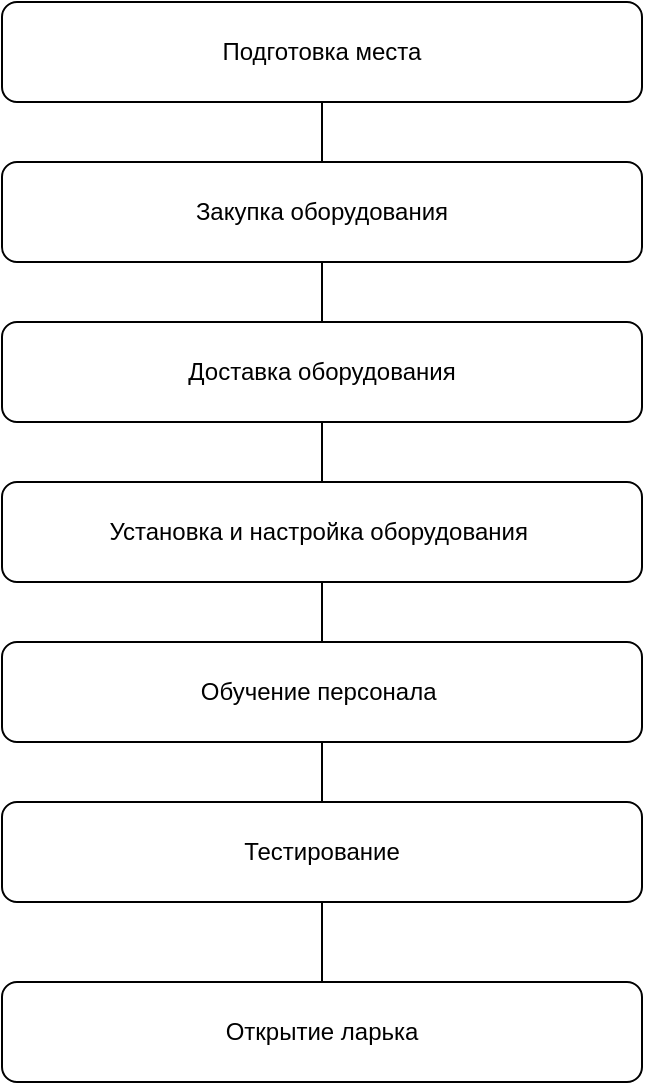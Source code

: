 <mxfile version="22.0.8" type="github">
  <diagram name="Страница — 1" id="QiUNXs1ZLvegVMFzne3e">
    <mxGraphModel dx="1050" dy="566" grid="1" gridSize="10" guides="1" tooltips="1" connect="1" arrows="1" fold="1" page="1" pageScale="1" pageWidth="827" pageHeight="1169" math="0" shadow="0">
      <root>
        <mxCell id="0" />
        <mxCell id="1" parent="0" />
        <mxCell id="gv3SvmiWVNwFfjYOIM12-1" value="Подготовка места" style="rounded=1;whiteSpace=wrap;html=1;" vertex="1" parent="1">
          <mxGeometry x="240" y="20" width="320" height="50" as="geometry" />
        </mxCell>
        <mxCell id="gv3SvmiWVNwFfjYOIM12-2" value="Закупка оборудования" style="rounded=1;whiteSpace=wrap;html=1;" vertex="1" parent="1">
          <mxGeometry x="240" y="100" width="320" height="50" as="geometry" />
        </mxCell>
        <mxCell id="gv3SvmiWVNwFfjYOIM12-3" value="Доставка оборудования" style="rounded=1;whiteSpace=wrap;html=1;" vertex="1" parent="1">
          <mxGeometry x="240" y="180" width="320" height="50" as="geometry" />
        </mxCell>
        <mxCell id="gv3SvmiWVNwFfjYOIM12-4" value="Установка и настройка оборудования&amp;nbsp;" style="rounded=1;whiteSpace=wrap;html=1;" vertex="1" parent="1">
          <mxGeometry x="240" y="260" width="320" height="50" as="geometry" />
        </mxCell>
        <mxCell id="gv3SvmiWVNwFfjYOIM12-5" value="Обучение персонала&amp;nbsp;" style="rounded=1;whiteSpace=wrap;html=1;" vertex="1" parent="1">
          <mxGeometry x="240" y="340" width="320" height="50" as="geometry" />
        </mxCell>
        <mxCell id="gv3SvmiWVNwFfjYOIM12-7" value="Тестирование" style="rounded=1;whiteSpace=wrap;html=1;" vertex="1" parent="1">
          <mxGeometry x="240" y="420" width="320" height="50" as="geometry" />
        </mxCell>
        <mxCell id="gv3SvmiWVNwFfjYOIM12-8" value="Открытие ларька" style="rounded=1;whiteSpace=wrap;html=1;" vertex="1" parent="1">
          <mxGeometry x="240" y="510" width="320" height="50" as="geometry" />
        </mxCell>
        <mxCell id="gv3SvmiWVNwFfjYOIM12-9" value="" style="endArrow=none;html=1;rounded=0;exitX=0.5;exitY=0;exitDx=0;exitDy=0;" edge="1" parent="1" source="gv3SvmiWVNwFfjYOIM12-2">
          <mxGeometry width="50" height="50" relative="1" as="geometry">
            <mxPoint x="350" y="120" as="sourcePoint" />
            <mxPoint x="400" y="70" as="targetPoint" />
          </mxGeometry>
        </mxCell>
        <mxCell id="gv3SvmiWVNwFfjYOIM12-10" value="" style="endArrow=none;html=1;rounded=0;exitX=0.5;exitY=0;exitDx=0;exitDy=0;" edge="1" parent="1" source="gv3SvmiWVNwFfjYOIM12-3">
          <mxGeometry width="50" height="50" relative="1" as="geometry">
            <mxPoint x="350" y="200" as="sourcePoint" />
            <mxPoint x="400" y="150" as="targetPoint" />
          </mxGeometry>
        </mxCell>
        <mxCell id="gv3SvmiWVNwFfjYOIM12-11" value="" style="endArrow=none;html=1;rounded=0;exitX=0.5;exitY=0;exitDx=0;exitDy=0;" edge="1" parent="1" source="gv3SvmiWVNwFfjYOIM12-4">
          <mxGeometry width="50" height="50" relative="1" as="geometry">
            <mxPoint x="350" y="280" as="sourcePoint" />
            <mxPoint x="400" y="230" as="targetPoint" />
          </mxGeometry>
        </mxCell>
        <mxCell id="gv3SvmiWVNwFfjYOIM12-12" value="" style="endArrow=none;html=1;rounded=0;exitX=0.5;exitY=0;exitDx=0;exitDy=0;" edge="1" parent="1" source="gv3SvmiWVNwFfjYOIM12-5">
          <mxGeometry width="50" height="50" relative="1" as="geometry">
            <mxPoint x="350" y="360" as="sourcePoint" />
            <mxPoint x="400" y="310" as="targetPoint" />
          </mxGeometry>
        </mxCell>
        <mxCell id="gv3SvmiWVNwFfjYOIM12-13" value="" style="endArrow=none;html=1;rounded=0;exitX=0.5;exitY=0;exitDx=0;exitDy=0;" edge="1" parent="1" source="gv3SvmiWVNwFfjYOIM12-7">
          <mxGeometry width="50" height="50" relative="1" as="geometry">
            <mxPoint x="350" y="440" as="sourcePoint" />
            <mxPoint x="400" y="390" as="targetPoint" />
          </mxGeometry>
        </mxCell>
        <mxCell id="gv3SvmiWVNwFfjYOIM12-14" value="" style="endArrow=none;html=1;rounded=0;exitX=0.5;exitY=0;exitDx=0;exitDy=0;" edge="1" parent="1" source="gv3SvmiWVNwFfjYOIM12-8">
          <mxGeometry width="50" height="50" relative="1" as="geometry">
            <mxPoint x="350" y="520" as="sourcePoint" />
            <mxPoint x="400" y="470" as="targetPoint" />
          </mxGeometry>
        </mxCell>
      </root>
    </mxGraphModel>
  </diagram>
</mxfile>
